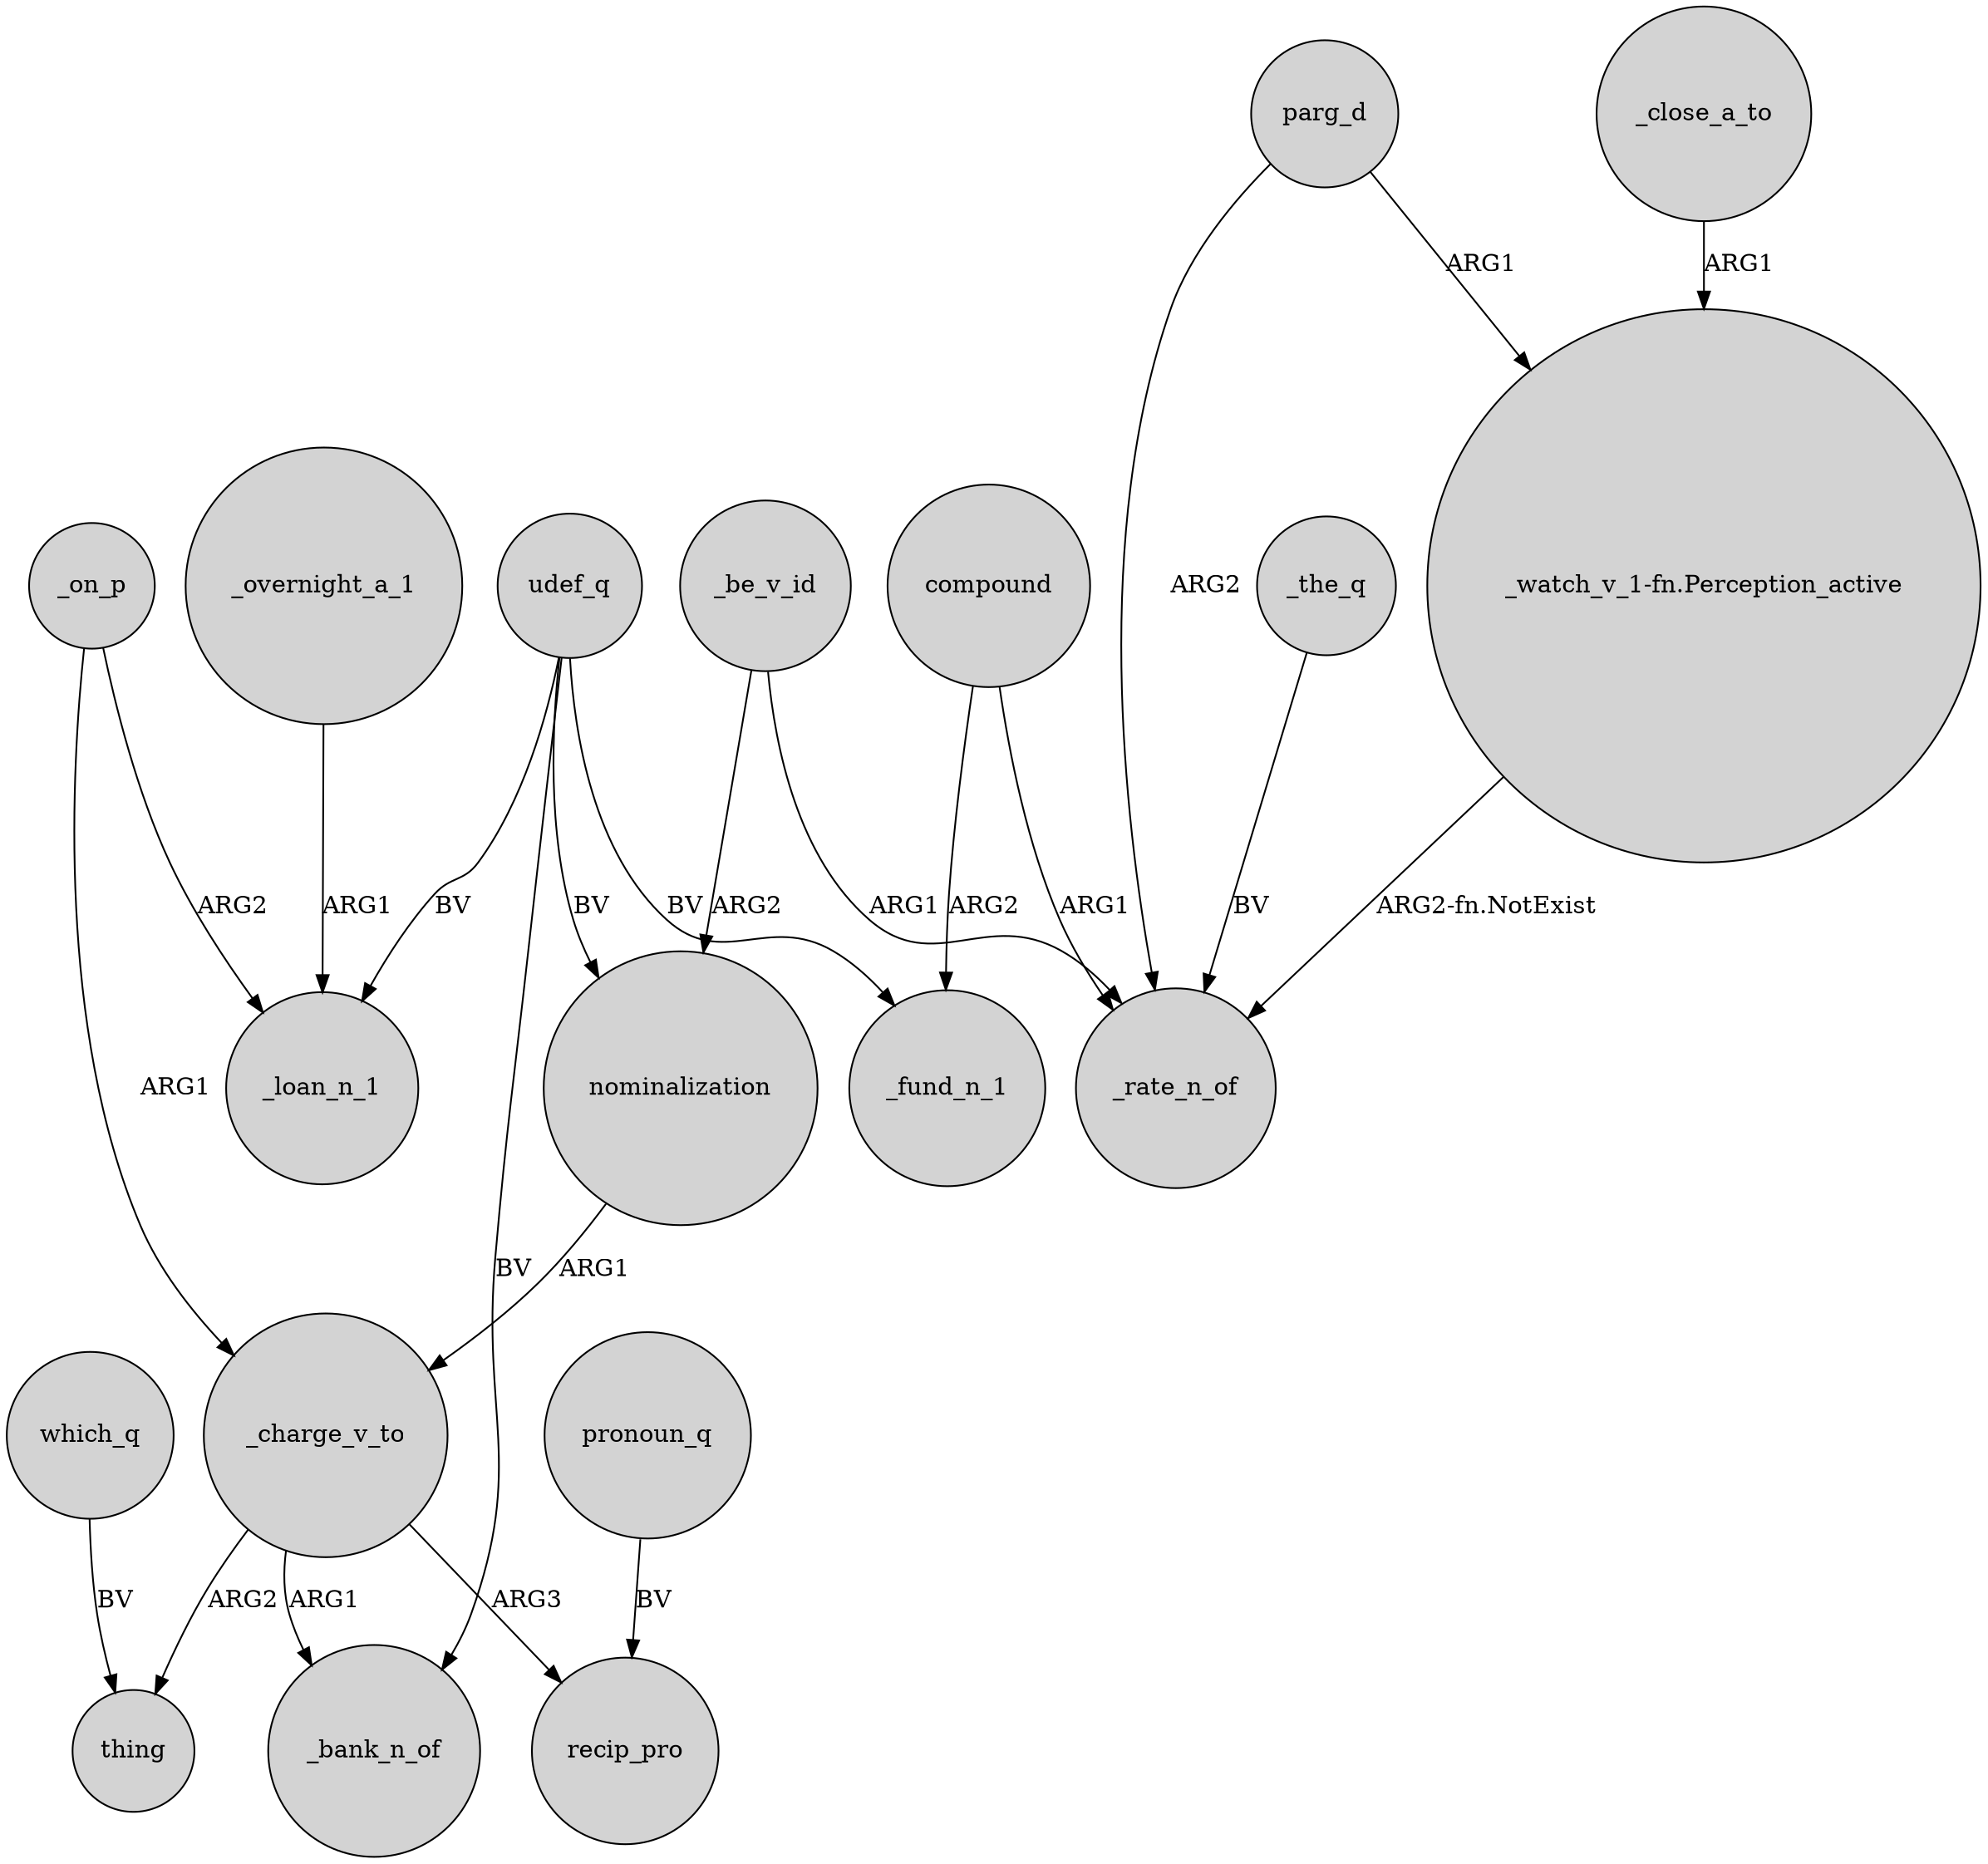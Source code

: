 digraph {
	node [shape=circle style=filled]
	_on_p -> _loan_n_1 [label=ARG2]
	_charge_v_to -> thing [label=ARG2]
	udef_q -> _loan_n_1 [label=BV]
	compound -> _rate_n_of [label=ARG1]
	compound -> _fund_n_1 [label=ARG2]
	_overnight_a_1 -> _loan_n_1 [label=ARG1]
	_the_q -> _rate_n_of [label=BV]
	_on_p -> _charge_v_to [label=ARG1]
	pronoun_q -> recip_pro [label=BV]
	_be_v_id -> _rate_n_of [label=ARG1]
	_charge_v_to -> recip_pro [label=ARG3]
	_be_v_id -> nominalization [label=ARG2]
	"_watch_v_1-fn.Perception_active" -> _rate_n_of [label="ARG2-fn.NotExist"]
	udef_q -> _fund_n_1 [label=BV]
	udef_q -> nominalization [label=BV]
	nominalization -> _charge_v_to [label=ARG1]
	parg_d -> "_watch_v_1-fn.Perception_active" [label=ARG1]
	parg_d -> _rate_n_of [label=ARG2]
	_close_a_to -> "_watch_v_1-fn.Perception_active" [label=ARG1]
	udef_q -> _bank_n_of [label=BV]
	which_q -> thing [label=BV]
	_charge_v_to -> _bank_n_of [label=ARG1]
}
